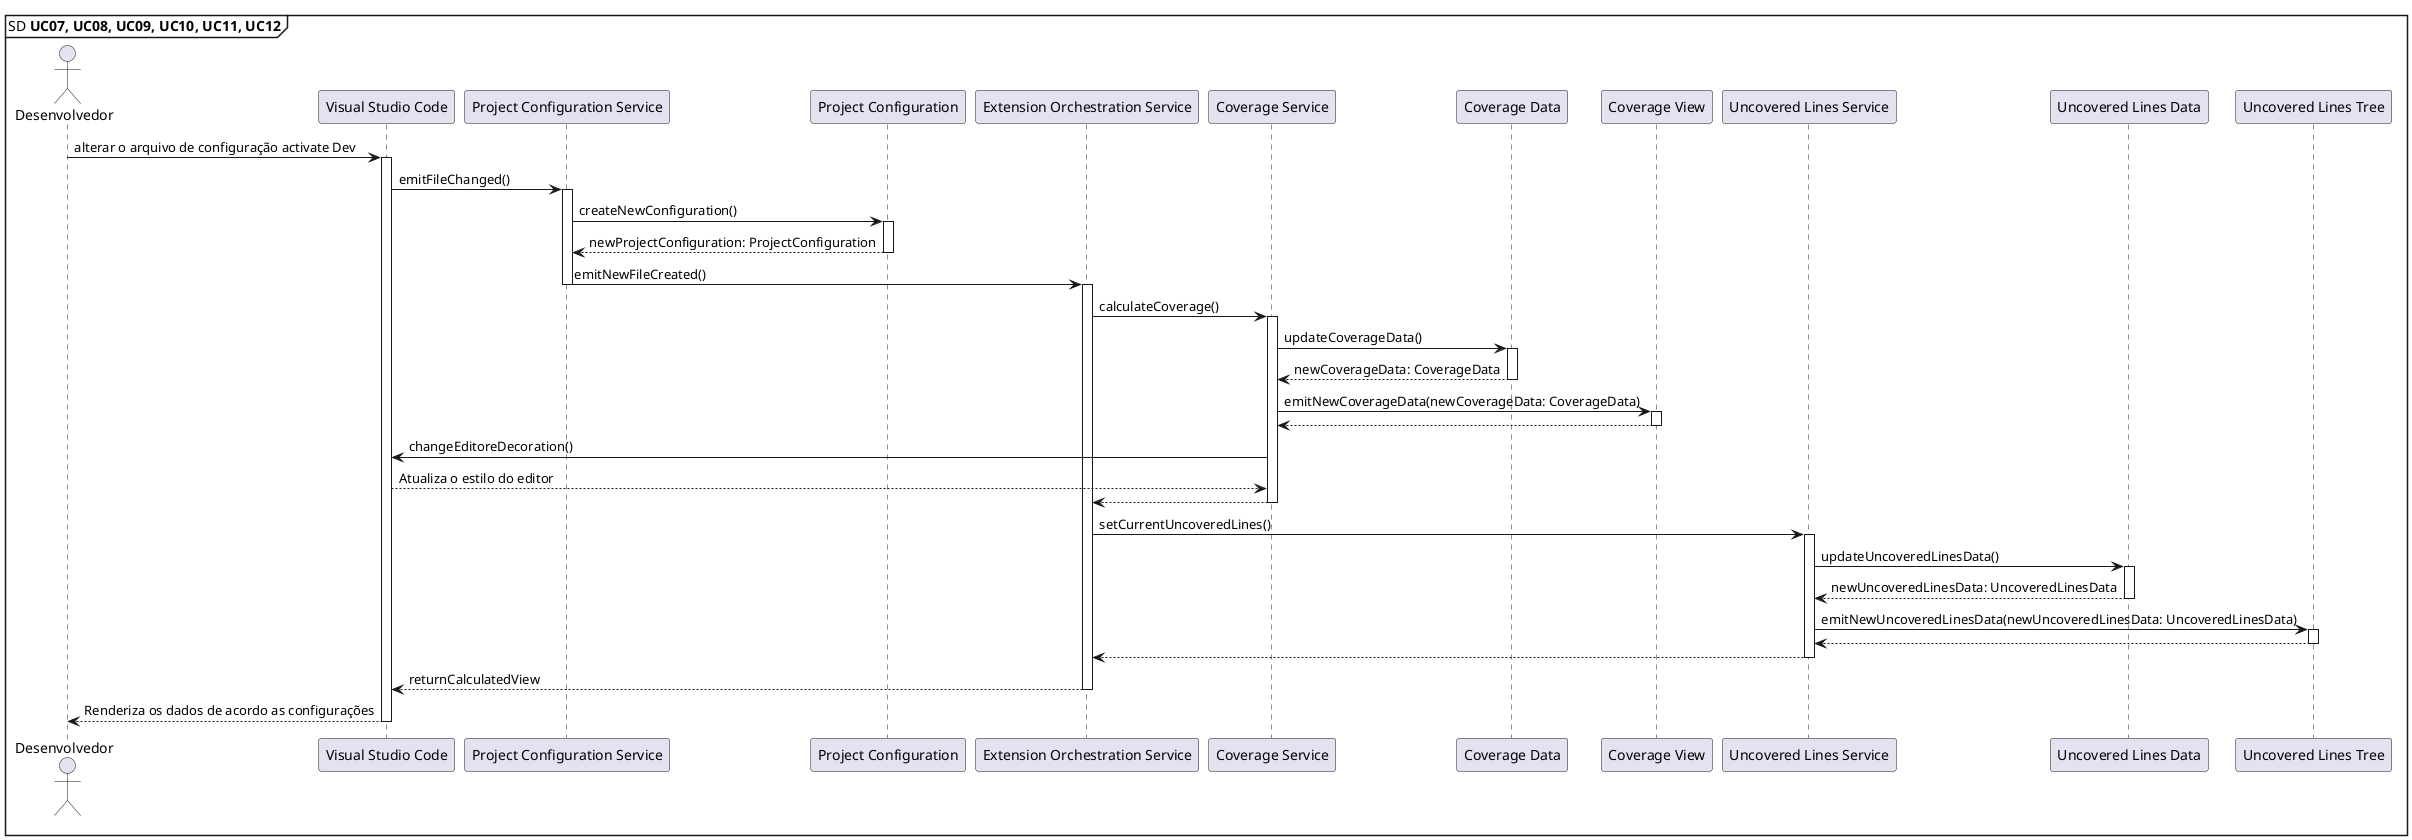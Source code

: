 @startuml

mainframe SD **UC07, UC08, UC09, UC10, UC11, UC12** 

'UC07: Como desenvolvedor, desejo editar o arquivo de configuração na raiz do projeto.
'UC08: Como desenvolvedor, desejo adicionar ao arquivo de configuração a branch de referência.
'UC09: Como desenvolvedor, desejo adicionar ao arquivo de configuração um valor mínimo de cobertura.
'UC10: Como desenvolvedor, desejo adicionar ao arquivo de configuração o caminho para o arquivo de relatório de cobertura.
'UC11: Como desenvolvedor, desejo adicionar ao arquivo de configuração um comando para execução dos testes.
'UC12: Como desenvolvedor, desejo adicionar ao arquivo de configuração um comando para execução dos testes em modo de recarregamento automático após edição de algum arquivo.

actor       Desenvolvedor                     as Dev
participant "Visual Studio Code"              as VSCode
participant "Project Configuration Service"   as ProjectConfigurationService
participant "Project Configuration"           as ProjectConfiguration
participant "Extension Orchestration Service" as ExtensionOrchestrationService
participant "Coverage Service"                as CoverageService
participant "Coverage Data"                   as CoverageData
participant "Coverage View"                   as CoverageView
participant "Uncovered Lines Service"         as UncoveredLinesService
participant "Uncovered Lines Data"            as UncoveredLinesData
participant "Uncovered Lines Tree"            as UncoveredLinesTree

Dev -> VSCode: alterar o arquivo de configuração activate Dev
activate VSCode

VSCode -> ProjectConfigurationService: emitFileChanged()
activate ProjectConfigurationService

ProjectConfigurationService -> ProjectConfiguration: createNewConfiguration()
activate ProjectConfiguration
ProjectConfigurationService <-- ProjectConfiguration: newProjectConfiguration: ProjectConfiguration
deactivate ProjectConfiguration

ProjectConfigurationService -> ExtensionOrchestrationService: emitNewFileCreated()
deactivate ProjectConfigurationService
activate ExtensionOrchestrationService

ExtensionOrchestrationService -> CoverageService: calculateCoverage()
activate CoverageService

CoverageService -> CoverageData: updateCoverageData()
activate CoverageData

CoverageService <-- CoverageData: newCoverageData: CoverageData
deactivate CoverageData

CoverageService -> CoverageView: emitNewCoverageData(newCoverageData: CoverageData)
activate CoverageView

CoverageService <-- CoverageView
deactivate CoverageView

CoverageService -> VSCode: changeEditoreDecoration()
CoverageService <-- VSCode: Atualiza o estilo do editor

ExtensionOrchestrationService <-- CoverageService
deactivate CoverageService

ExtensionOrchestrationService -> UncoveredLinesService: setCurrentUncoveredLines()
activate UncoveredLinesService

UncoveredLinesService -> UncoveredLinesData: updateUncoveredLinesData()
activate UncoveredLinesData

UncoveredLinesService <-- UncoveredLinesData: newUncoveredLinesData: UncoveredLinesData
deactivate UncoveredLinesData

UncoveredLinesService -> UncoveredLinesTree: emitNewUncoveredLinesData(newUncoveredLinesData: UncoveredLinesData)
activate UncoveredLinesTree

UncoveredLinesService <-- UncoveredLinesTree
deactivate UncoveredLinesTree

ExtensionOrchestrationService <-- UncoveredLinesService
deactivate UncoveredLinesService

VSCode <-- ExtensionOrchestrationService: returnCalculatedView
deactivate ExtensionOrchestrationService

Dev <-- VSCode: Renderiza os dados de acordo as configurações
deactivate VSCode
deactivate ExtensionOrchestrationService
deactivate Dev

@enduml
